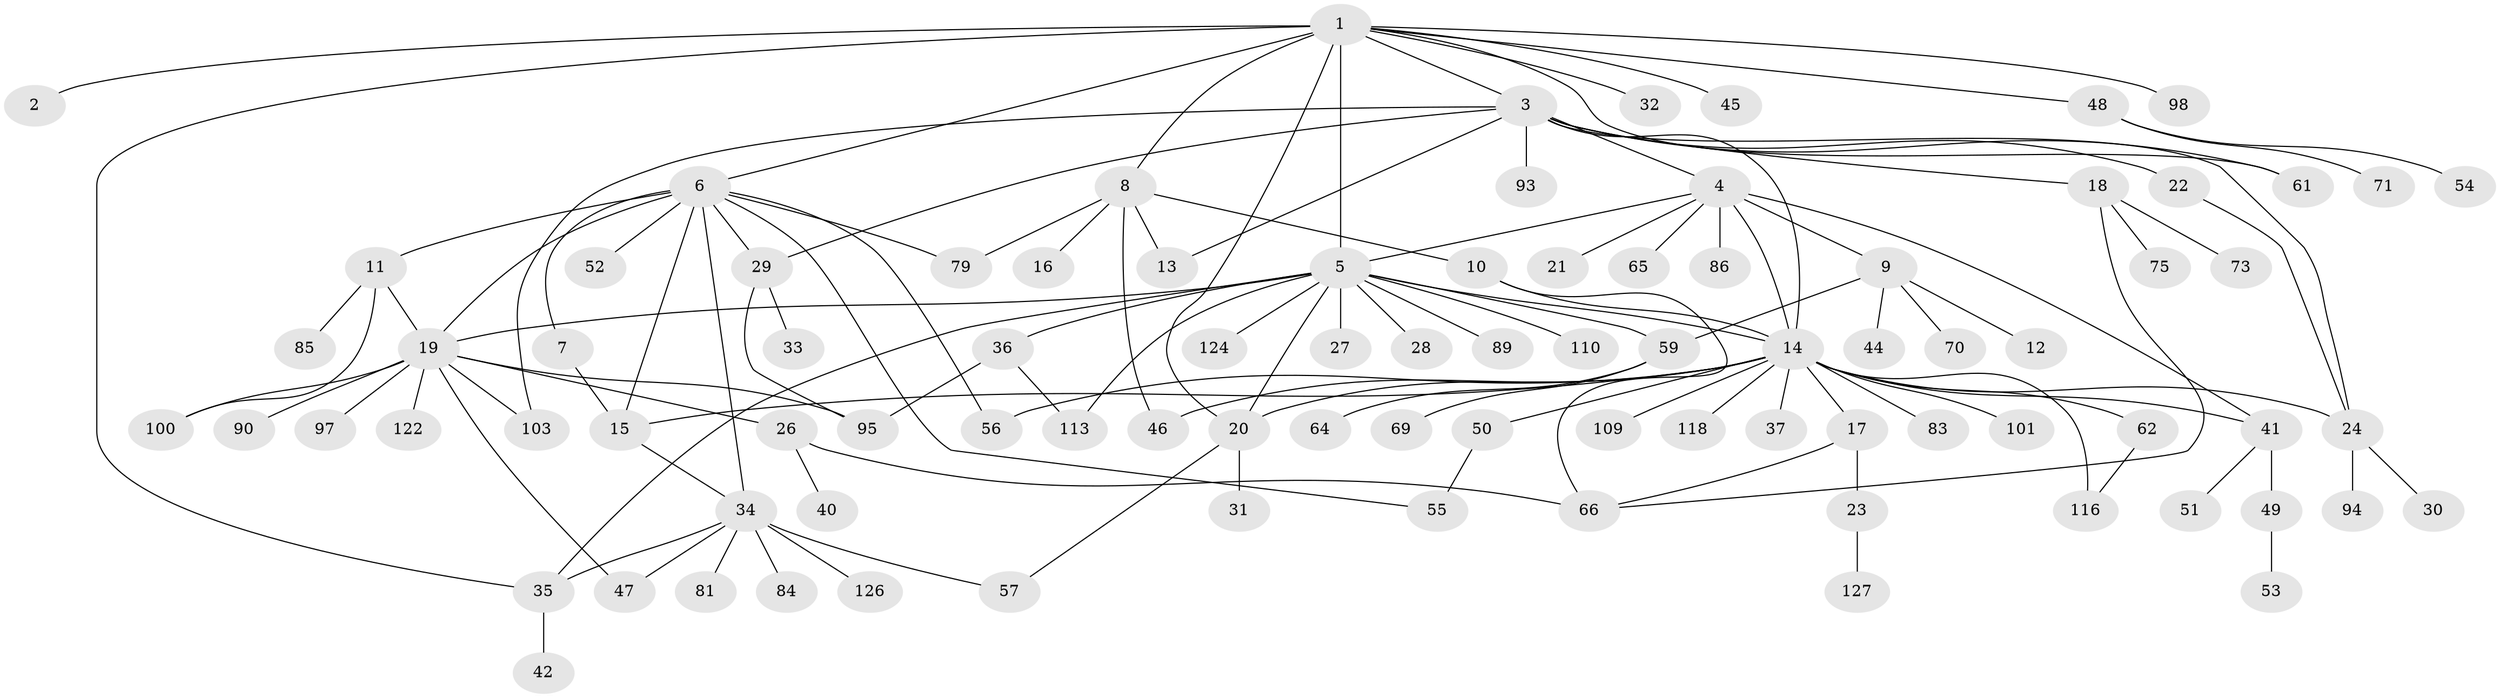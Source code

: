 // original degree distribution, {13: 0.0078125, 1: 0.5, 11: 0.015625, 9: 0.015625, 14: 0.0078125, 2: 0.234375, 6: 0.0234375, 5: 0.0234375, 3: 0.0859375, 4: 0.0546875, 19: 0.0078125, 10: 0.0078125, 8: 0.015625}
// Generated by graph-tools (version 1.1) at 2025/18/03/04/25 18:18:09]
// undirected, 89 vertices, 123 edges
graph export_dot {
graph [start="1"]
  node [color=gray90,style=filled];
  1;
  2;
  3;
  4;
  5;
  6;
  7;
  8;
  9;
  10;
  11;
  12;
  13;
  14 [super="+67+39+76+25"];
  15 [super="+58+74"];
  16;
  17;
  18;
  19 [super="+38"];
  20 [super="+63+72+108+112+43"];
  21 [super="+96"];
  22;
  23;
  24;
  26;
  27;
  28;
  29;
  30;
  31;
  32;
  33;
  34;
  35 [super="+114+115+87+121"];
  36;
  37;
  40;
  41 [super="+92+106+111"];
  42;
  44;
  45;
  46;
  47;
  48;
  49;
  50;
  51;
  52;
  53;
  54;
  55;
  56 [super="+123"];
  57 [super="+128"];
  59;
  61 [super="+77+80+78"];
  62 [super="+82"];
  64;
  65;
  66 [super="+68"];
  69;
  70;
  71;
  73;
  75;
  79;
  81;
  83 [super="+120"];
  84;
  85;
  86;
  89;
  90;
  93;
  94;
  95 [super="+105"];
  97 [super="+117"];
  98;
  100;
  101;
  103;
  109;
  110;
  113;
  116 [super="+119"];
  118;
  122;
  124;
  126;
  127;
  1 -- 2;
  1 -- 3;
  1 -- 5;
  1 -- 6;
  1 -- 8;
  1 -- 20 [weight=2];
  1 -- 32;
  1 -- 35;
  1 -- 45;
  1 -- 48;
  1 -- 98;
  1 -- 61;
  3 -- 4;
  3 -- 13;
  3 -- 18;
  3 -- 22;
  3 -- 24;
  3 -- 29;
  3 -- 61;
  3 -- 93;
  3 -- 103;
  3 -- 14;
  4 -- 5;
  4 -- 9;
  4 -- 14 [weight=2];
  4 -- 21;
  4 -- 41;
  4 -- 65;
  4 -- 86;
  5 -- 14;
  5 -- 19;
  5 -- 20;
  5 -- 27;
  5 -- 28;
  5 -- 36;
  5 -- 59;
  5 -- 89;
  5 -- 110;
  5 -- 113;
  5 -- 124;
  5 -- 35;
  6 -- 7;
  6 -- 11;
  6 -- 15;
  6 -- 19;
  6 -- 29;
  6 -- 34;
  6 -- 52;
  6 -- 55;
  6 -- 56;
  6 -- 79;
  7 -- 15;
  8 -- 10;
  8 -- 13;
  8 -- 16;
  8 -- 46;
  8 -- 79;
  9 -- 12;
  9 -- 44;
  9 -- 59;
  9 -- 70;
  10 -- 66;
  10 -- 14;
  11 -- 85;
  11 -- 100;
  11 -- 19;
  14 -- 17;
  14 -- 24;
  14 -- 37;
  14 -- 46;
  14 -- 50;
  14 -- 62;
  14 -- 83;
  14 -- 101;
  14 -- 109;
  14 -- 116 [weight=2];
  14 -- 118;
  14 -- 56;
  14 -- 41;
  14 -- 20;
  14 -- 15;
  15 -- 34;
  17 -- 23;
  17 -- 66;
  18 -- 66;
  18 -- 73;
  18 -- 75;
  19 -- 26;
  19 -- 90;
  19 -- 95;
  19 -- 97;
  19 -- 100;
  19 -- 103;
  19 -- 122;
  19 -- 47;
  20 -- 31;
  20 -- 57;
  22 -- 24;
  23 -- 127;
  24 -- 30;
  24 -- 94;
  26 -- 40;
  26 -- 66;
  29 -- 33;
  29 -- 95;
  34 -- 47;
  34 -- 57;
  34 -- 81;
  34 -- 84;
  34 -- 126;
  34 -- 35;
  35 -- 42;
  36 -- 113;
  36 -- 95;
  41 -- 49;
  41 -- 51;
  48 -- 54;
  48 -- 71;
  49 -- 53;
  50 -- 55;
  59 -- 64;
  59 -- 69;
  62 -- 116;
}
